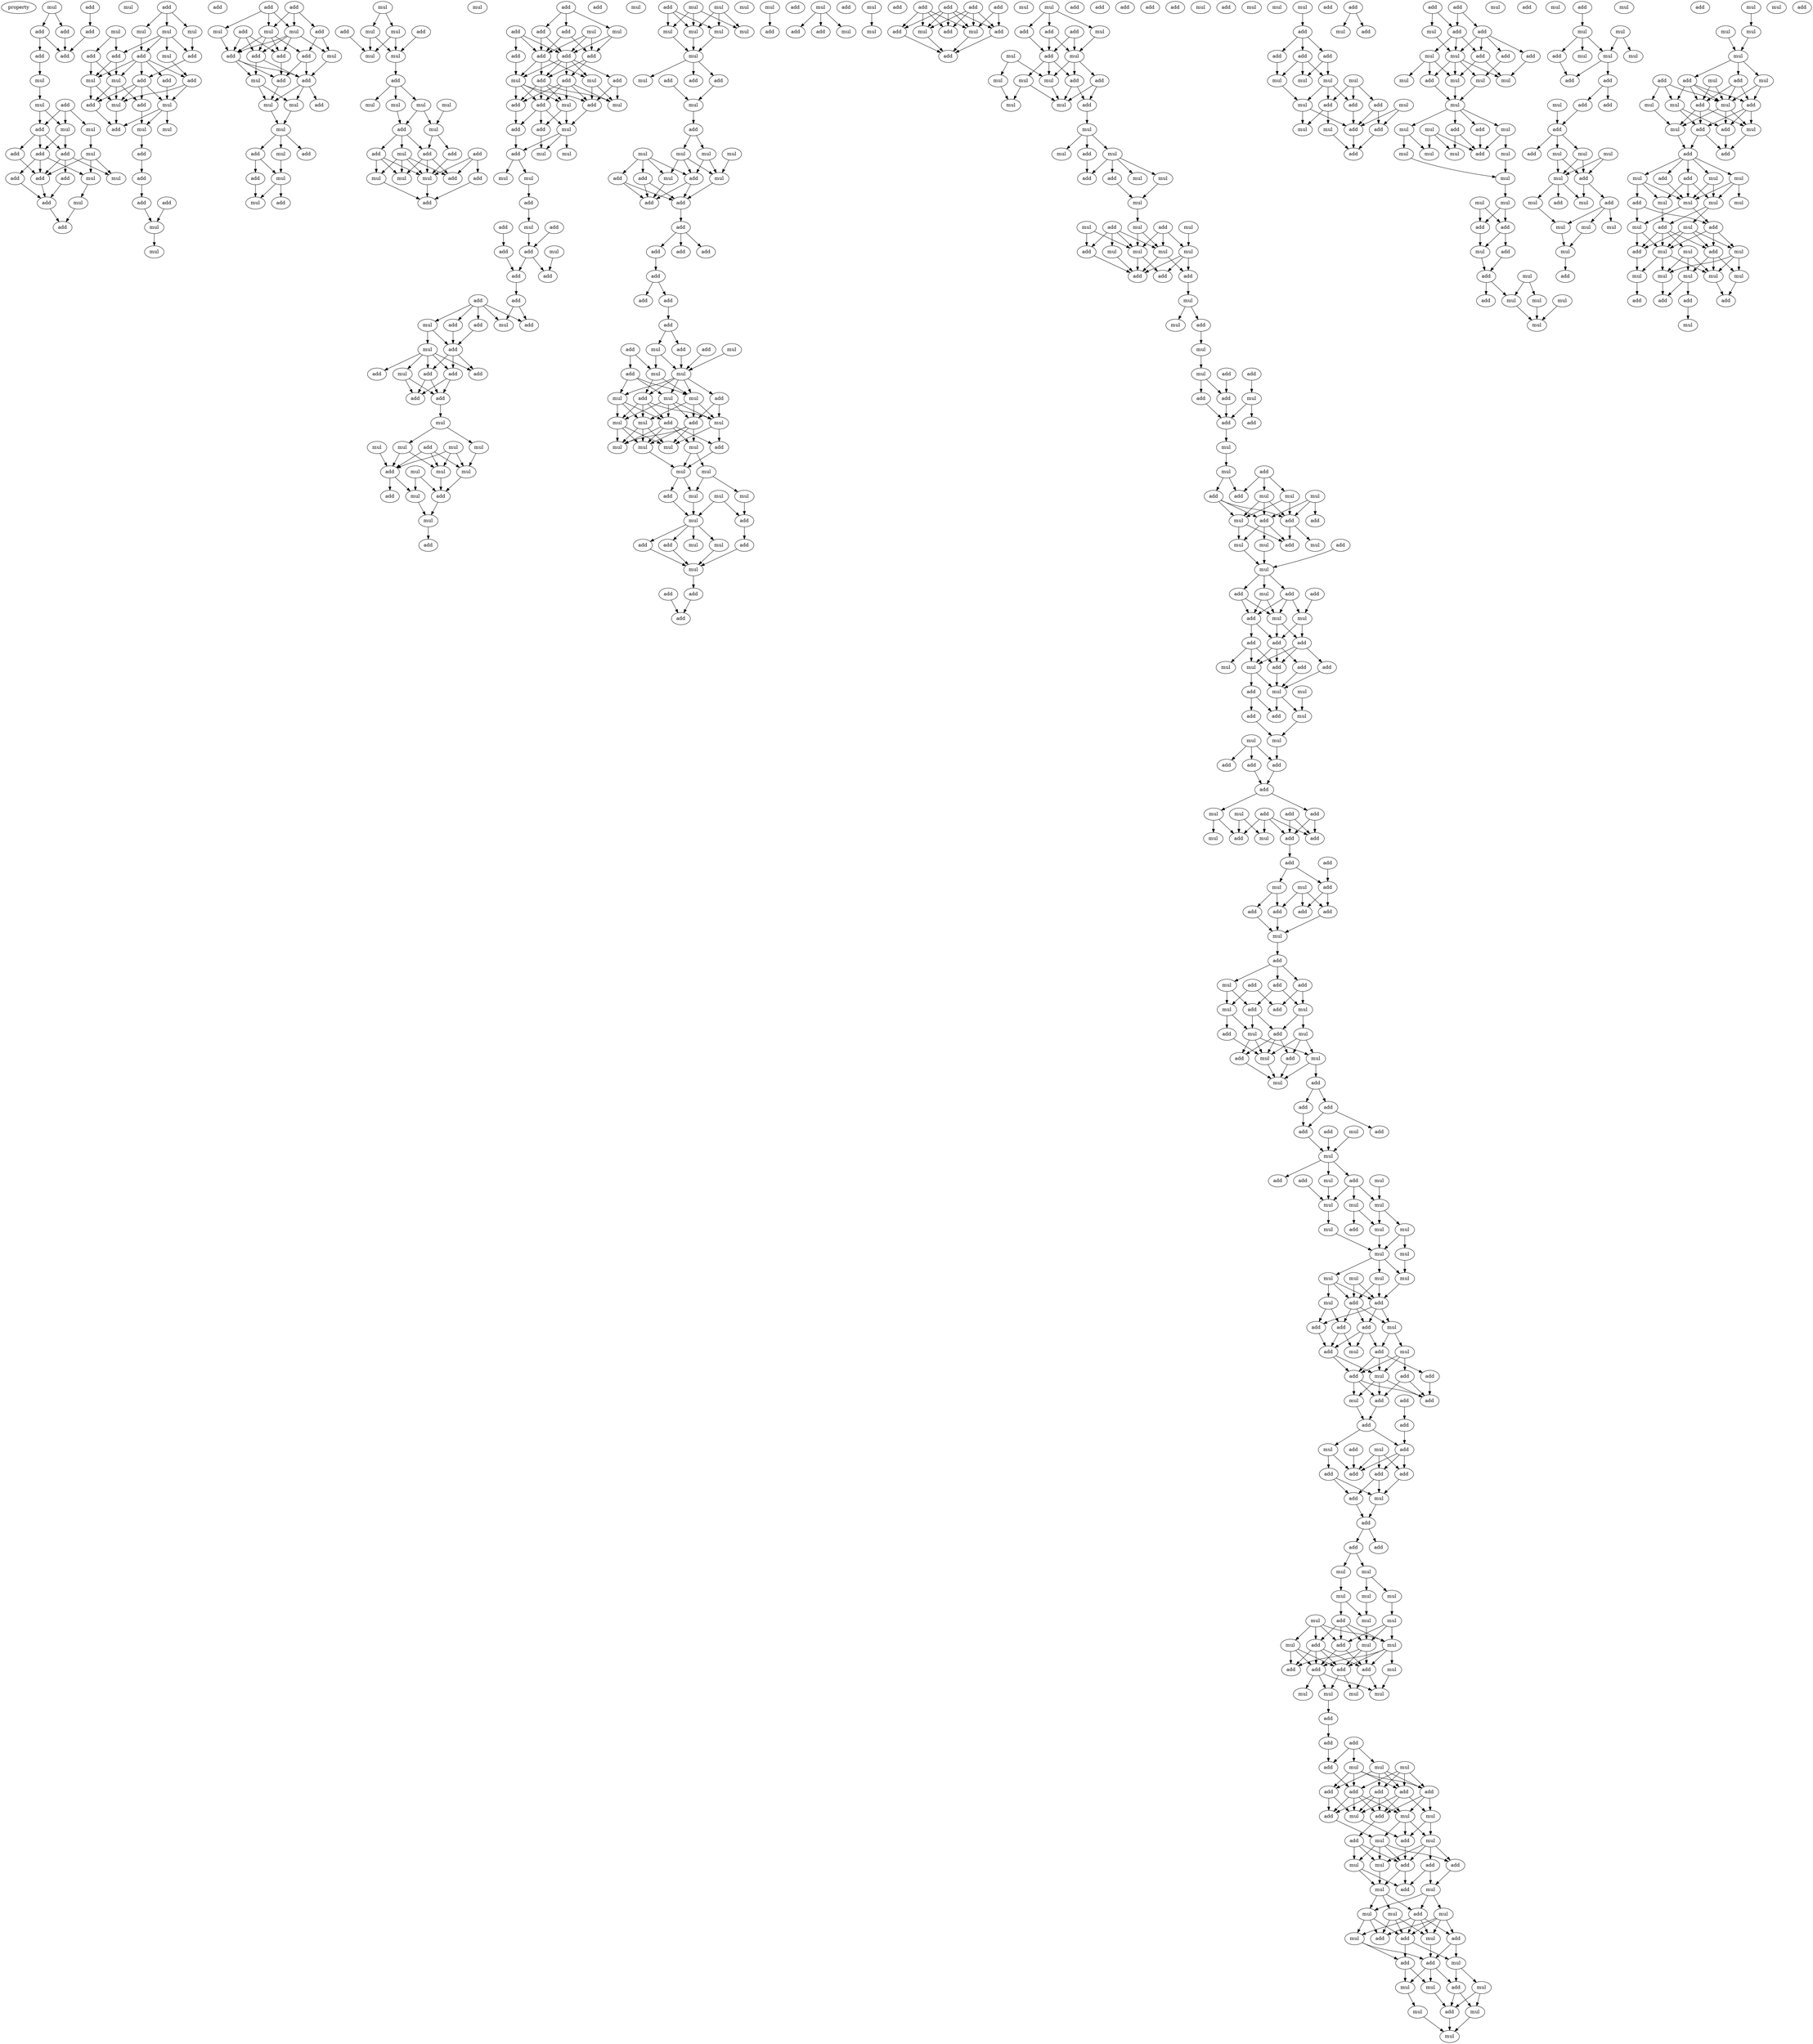 digraph {
    node [fontcolor=black]
    property [mul=2,lf=1.8]
    0 [ label = add ];
    1 [ label = mul ];
    2 [ label = add ];
    3 [ label = add ];
    4 [ label = add ];
    5 [ label = add ];
    6 [ label = add ];
    7 [ label = mul ];
    8 [ label = mul ];
    9 [ label = mul ];
    10 [ label = add ];
    11 [ label = mul ];
    12 [ label = add ];
    13 [ label = mul ];
    14 [ label = add ];
    15 [ label = add ];
    16 [ label = mul ];
    17 [ label = add ];
    18 [ label = mul ];
    19 [ label = add ];
    20 [ label = mul ];
    21 [ label = add ];
    22 [ label = add ];
    23 [ label = add ];
    24 [ label = mul ];
    25 [ label = add ];
    26 [ label = add ];
    27 [ label = mul ];
    28 [ label = mul ];
    29 [ label = mul ];
    30 [ label = mul ];
    31 [ label = add ];
    32 [ label = add ];
    33 [ label = add ];
    34 [ label = mul ];
    35 [ label = add ];
    36 [ label = mul ];
    37 [ label = add ];
    38 [ label = mul ];
    39 [ label = add ];
    40 [ label = add ];
    41 [ label = add ];
    42 [ label = add ];
    43 [ label = mul ];
    44 [ label = mul ];
    45 [ label = mul ];
    46 [ label = add ];
    47 [ label = mul ];
    48 [ label = add ];
    49 [ label = add ];
    50 [ label = add ];
    51 [ label = add ];
    52 [ label = mul ];
    53 [ label = add ];
    54 [ label = mul ];
    55 [ label = add ];
    56 [ label = add ];
    57 [ label = add ];
    58 [ label = mul ];
    59 [ label = mul ];
    60 [ label = add ];
    61 [ label = mul ];
    62 [ label = add ];
    63 [ label = add ];
    64 [ label = add ];
    65 [ label = add ];
    66 [ label = mul ];
    67 [ label = mul ];
    68 [ label = add ];
    69 [ label = add ];
    70 [ label = add ];
    71 [ label = mul ];
    72 [ label = mul ];
    73 [ label = mul ];
    74 [ label = add ];
    75 [ label = mul ];
    76 [ label = add ];
    77 [ label = add ];
    78 [ label = mul ];
    79 [ label = add ];
    80 [ label = mul ];
    81 [ label = mul ];
    82 [ label = add ];
    83 [ label = mul ];
    84 [ label = mul ];
    85 [ label = mul ];
    86 [ label = add ];
    87 [ label = mul ];
    88 [ label = mul ];
    89 [ label = add ];
    90 [ label = mul ];
    91 [ label = mul ];
    92 [ label = mul ];
    93 [ label = mul ];
    94 [ label = add ];
    95 [ label = mul ];
    96 [ label = add ];
    97 [ label = add ];
    98 [ label = add ];
    99 [ label = mul ];
    100 [ label = add ];
    101 [ label = mul ];
    102 [ label = mul ];
    103 [ label = mul ];
    104 [ label = add ];
    105 [ label = add ];
    106 [ label = add ];
    107 [ label = add ];
    108 [ label = add ];
    109 [ label = mul ];
    110 [ label = add ];
    111 [ label = add ];
    112 [ label = mul ];
    113 [ label = add ];
    114 [ label = add ];
    115 [ label = add ];
    116 [ label = add ];
    117 [ label = mul ];
    118 [ label = add ];
    119 [ label = mul ];
    120 [ label = add ];
    121 [ label = add ];
    122 [ label = mul ];
    123 [ label = add ];
    124 [ label = add ];
    125 [ label = add ];
    126 [ label = mul ];
    127 [ label = add ];
    128 [ label = mul ];
    129 [ label = add ];
    130 [ label = mul ];
    131 [ label = add ];
    132 [ label = mul ];
    133 [ label = mul ];
    134 [ label = add ];
    135 [ label = mul ];
    136 [ label = add ];
    137 [ label = mul ];
    138 [ label = add ];
    139 [ label = add ];
    140 [ label = add ];
    141 [ label = mul ];
    142 [ label = add ];
    143 [ label = add ];
    144 [ label = add ];
    145 [ label = add ];
    146 [ label = add ];
    147 [ label = add ];
    148 [ label = add ];
    149 [ label = mul ];
    150 [ label = mul ];
    151 [ label = add ];
    152 [ label = add ];
    153 [ label = mul ];
    154 [ label = add ];
    155 [ label = mul ];
    156 [ label = add ];
    157 [ label = add ];
    158 [ label = add ];
    159 [ label = add ];
    160 [ label = add ];
    161 [ label = mul ];
    162 [ label = mul ];
    163 [ label = mul ];
    164 [ label = mul ];
    165 [ label = add ];
    166 [ label = mul ];
    167 [ label = mul ];
    168 [ label = mul ];
    169 [ label = add ];
    170 [ label = mul ];
    171 [ label = add ];
    172 [ label = add ];
    173 [ label = mul ];
    174 [ label = mul ];
    175 [ label = add ];
    176 [ label = mul ];
    177 [ label = add ];
    178 [ label = mul ];
    179 [ label = mul ];
    180 [ label = mul ];
    181 [ label = mul ];
    182 [ label = mul ];
    183 [ label = mul ];
    184 [ label = mul ];
    185 [ label = add ];
    186 [ label = add ];
    187 [ label = mul ];
    188 [ label = add ];
    189 [ label = mul ];
    190 [ label = mul ];
    191 [ label = add ];
    192 [ label = mul ];
    193 [ label = mul ];
    194 [ label = mul ];
    195 [ label = mul ];
    196 [ label = add ];
    197 [ label = add ];
    198 [ label = mul ];
    199 [ label = add ];
    200 [ label = mul ];
    201 [ label = add ];
    202 [ label = add ];
    203 [ label = mul ];
    204 [ label = add ];
    205 [ label = add ];
    206 [ label = add ];
    207 [ label = add ];
    208 [ label = add ];
    209 [ label = add ];
    210 [ label = add ];
    211 [ label = add ];
    212 [ label = add ];
    213 [ label = add ];
    214 [ label = mul ];
    215 [ label = add ];
    216 [ label = mul ];
    217 [ label = add ];
    218 [ label = add ];
    219 [ label = mul ];
    220 [ label = mul ];
    221 [ label = add ];
    222 [ label = mul ];
    223 [ label = add ];
    224 [ label = add ];
    225 [ label = mul ];
    226 [ label = mul ];
    227 [ label = mul ];
    228 [ label = mul ];
    229 [ label = mul ];
    230 [ label = add ];
    231 [ label = add ];
    232 [ label = mul ];
    233 [ label = mul ];
    234 [ label = mul ];
    235 [ label = mul ];
    236 [ label = add ];
    237 [ label = mul ];
    238 [ label = mul ];
    239 [ label = mul ];
    240 [ label = mul ];
    241 [ label = add ];
    242 [ label = mul ];
    243 [ label = add ];
    244 [ label = mul ];
    245 [ label = add ];
    246 [ label = add ];
    247 [ label = mul ];
    248 [ label = add ];
    249 [ label = mul ];
    250 [ label = mul ];
    251 [ label = add ];
    252 [ label = add ];
    253 [ label = add ];
    254 [ label = mul ];
    255 [ label = add ];
    256 [ label = add ];
    257 [ label = add ];
    258 [ label = mul ];
    259 [ label = mul ];
    260 [ label = mul ];
    261 [ label = add ];
    262 [ label = add ];
    263 [ label = mul ];
    264 [ label = add ];
    265 [ label = add ];
    266 [ label = add ];
    267 [ label = add ];
    268 [ label = mul ];
    269 [ label = mul ];
    270 [ label = add ];
    271 [ label = add ];
    272 [ label = add ];
    273 [ label = mul ];
    274 [ label = add ];
    275 [ label = add ];
    276 [ label = mul ];
    277 [ label = add ];
    278 [ label = add ];
    279 [ label = mul ];
    280 [ label = add ];
    281 [ label = mul ];
    282 [ label = add ];
    283 [ label = mul ];
    284 [ label = mul ];
    285 [ label = mul ];
    286 [ label = add ];
    287 [ label = mul ];
    288 [ label = add ];
    289 [ label = mul ];
    290 [ label = mul ];
    291 [ label = mul ];
    292 [ label = add ];
    293 [ label = mul ];
    294 [ label = add ];
    295 [ label = mul ];
    296 [ label = add ];
    297 [ label = mul ];
    298 [ label = add ];
    299 [ label = mul ];
    300 [ label = add ];
    301 [ label = mul ];
    302 [ label = mul ];
    303 [ label = mul ];
    304 [ label = add ];
    305 [ label = add ];
    306 [ label = mul ];
    307 [ label = mul ];
    308 [ label = mul ];
    309 [ label = mul ];
    310 [ label = add ];
    311 [ label = add ];
    312 [ label = add ];
    313 [ label = add ];
    314 [ label = mul ];
    315 [ label = mul ];
    316 [ label = add ];
    317 [ label = mul ];
    318 [ label = add ];
    319 [ label = mul ];
    320 [ label = add ];
    321 [ label = add ];
    322 [ label = mul ];
    323 [ label = add ];
    324 [ label = add ];
    325 [ label = add ];
    326 [ label = mul ];
    327 [ label = add ];
    328 [ label = mul ];
    329 [ label = mul ];
    330 [ label = add ];
    331 [ label = mul ];
    332 [ label = mul ];
    333 [ label = add ];
    334 [ label = add ];
    335 [ label = add ];
    336 [ label = mul ];
    337 [ label = add ];
    338 [ label = add ];
    339 [ label = mul ];
    340 [ label = mul ];
    341 [ label = mul ];
    342 [ label = add ];
    343 [ label = mul ];
    344 [ label = mul ];
    345 [ label = add ];
    346 [ label = add ];
    347 [ label = add ];
    348 [ label = add ];
    349 [ label = mul ];
    350 [ label = mul ];
    351 [ label = add ];
    352 [ label = add ];
    353 [ label = add ];
    354 [ label = add ];
    355 [ label = add ];
    356 [ label = add ];
    357 [ label = mul ];
    358 [ label = mul ];
    359 [ label = add ];
    360 [ label = mul ];
    361 [ label = mul ];
    362 [ label = add ];
    363 [ label = mul ];
    364 [ label = add ];
    365 [ label = add ];
    366 [ label = mul ];
    367 [ label = mul ];
    368 [ label = add ];
    369 [ label = add ];
    370 [ label = add ];
    371 [ label = add ];
    372 [ label = mul ];
    373 [ label = mul ];
    374 [ label = add ];
    375 [ label = add ];
    376 [ label = add ];
    377 [ label = add ];
    378 [ label = add ];
    379 [ label = mul ];
    380 [ label = mul ];
    381 [ label = add ];
    382 [ label = add ];
    383 [ label = add ];
    384 [ label = mul ];
    385 [ label = add ];
    386 [ label = mul ];
    387 [ label = add ];
    388 [ label = add ];
    389 [ label = add ];
    390 [ label = add ];
    391 [ label = add ];
    392 [ label = mul ];
    393 [ label = add ];
    394 [ label = add ];
    395 [ label = add ];
    396 [ label = mul ];
    397 [ label = add ];
    398 [ label = mul ];
    399 [ label = mul ];
    400 [ label = add ];
    401 [ label = add ];
    402 [ label = add ];
    403 [ label = add ];
    404 [ label = mul ];
    405 [ label = mul ];
    406 [ label = add ];
    407 [ label = add ];
    408 [ label = mul ];
    409 [ label = mul ];
    410 [ label = mul ];
    411 [ label = add ];
    412 [ label = add ];
    413 [ label = add ];
    414 [ label = mul ];
    415 [ label = add ];
    416 [ label = add ];
    417 [ label = add ];
    418 [ label = mul ];
    419 [ label = add ];
    420 [ label = mul ];
    421 [ label = add ];
    422 [ label = add ];
    423 [ label = mul ];
    424 [ label = mul ];
    425 [ label = mul ];
    426 [ label = mul ];
    427 [ label = mul ];
    428 [ label = mul ];
    429 [ label = add ];
    430 [ label = mul ];
    431 [ label = mul ];
    432 [ label = mul ];
    433 [ label = mul ];
    434 [ label = mul ];
    435 [ label = mul ];
    436 [ label = mul ];
    437 [ label = mul ];
    438 [ label = add ];
    439 [ label = add ];
    440 [ label = mul ];
    441 [ label = add ];
    442 [ label = add ];
    443 [ label = mul ];
    444 [ label = add ];
    445 [ label = mul ];
    446 [ label = mul ];
    447 [ label = add ];
    448 [ label = add ];
    449 [ label = add ];
    450 [ label = add ];
    451 [ label = mul ];
    452 [ label = add ];
    453 [ label = add ];
    454 [ label = add ];
    455 [ label = mul ];
    456 [ label = add ];
    457 [ label = add ];
    458 [ label = add ];
    459 [ label = mul ];
    460 [ label = mul ];
    461 [ label = add ];
    462 [ label = add ];
    463 [ label = add ];
    464 [ label = add ];
    465 [ label = add ];
    466 [ label = add ];
    467 [ label = mul ];
    468 [ label = add ];
    469 [ label = add ];
    470 [ label = add ];
    471 [ label = add ];
    472 [ label = add ];
    473 [ label = mul ];
    474 [ label = mul ];
    475 [ label = mul ];
    476 [ label = mul ];
    477 [ label = mul ];
    478 [ label = add ];
    479 [ label = mul ];
    480 [ label = mul ];
    481 [ label = mul ];
    482 [ label = mul ];
    483 [ label = mul ];
    484 [ label = add ];
    485 [ label = mul ];
    486 [ label = add ];
    487 [ label = add ];
    488 [ label = add ];
    489 [ label = mul ];
    490 [ label = add ];
    491 [ label = add ];
    492 [ label = mul ];
    493 [ label = mul ];
    494 [ label = mul ];
    495 [ label = mul ];
    496 [ label = add ];
    497 [ label = mul ];
    498 [ label = add ];
    499 [ label = add ];
    500 [ label = add ];
    501 [ label = mul ];
    502 [ label = mul ];
    503 [ label = mul ];
    504 [ label = add ];
    505 [ label = add ];
    506 [ label = add ];
    507 [ label = add ];
    508 [ label = add ];
    509 [ label = mul ];
    510 [ label = mul ];
    511 [ label = add ];
    512 [ label = add ];
    513 [ label = mul ];
    514 [ label = add ];
    515 [ label = add ];
    516 [ label = mul ];
    517 [ label = mul ];
    518 [ label = add ];
    519 [ label = mul ];
    520 [ label = add ];
    521 [ label = mul ];
    522 [ label = add ];
    523 [ label = add ];
    524 [ label = mul ];
    525 [ label = mul ];
    526 [ label = mul ];
    527 [ label = mul ];
    528 [ label = mul ];
    529 [ label = add ];
    530 [ label = mul ];
    531 [ label = add ];
    532 [ label = mul ];
    533 [ label = add ];
    534 [ label = add ];
    535 [ label = add ];
    536 [ label = add ];
    537 [ label = mul ];
    538 [ label = mul ];
    539 [ label = mul ];
    540 [ label = add ];
    541 [ label = mul ];
    542 [ label = mul ];
    543 [ label = mul ];
    544 [ label = mul ];
    545 [ label = add ];
    546 [ label = mul ];
    547 [ label = mul ];
    548 [ label = add ];
    549 [ label = add ];
    550 [ label = add ];
    551 [ label = add ];
    552 [ label = mul ];
    553 [ label = mul ];
    554 [ label = mul ];
    555 [ label = mul ];
    556 [ label = mul ];
    557 [ label = add ];
    558 [ label = add ];
    559 [ label = mul ];
    560 [ label = add ];
    561 [ label = add ];
    562 [ label = mul ];
    563 [ label = mul ];
    564 [ label = add ];
    565 [ label = add ];
    566 [ label = add ];
    567 [ label = add ];
    568 [ label = mul ];
    569 [ label = add ];
    570 [ label = add ];
    571 [ label = add ];
    572 [ label = add ];
    573 [ label = mul ];
    574 [ label = add ];
    575 [ label = add ];
    576 [ label = mul ];
    577 [ label = mul ];
    578 [ label = add ];
    579 [ label = add ];
    580 [ label = mul ];
    581 [ label = mul ];
    582 [ label = add ];
    583 [ label = mul ];
    584 [ label = mul ];
    585 [ label = mul ];
    586 [ label = mul ];
    587 [ label = mul ];
    588 [ label = mul ];
    589 [ label = add ];
    590 [ label = add ];
    591 [ label = mul ];
    592 [ label = mul ];
    593 [ label = mul ];
    594 [ label = add ];
    595 [ label = mul ];
    596 [ label = mul ];
    597 [ label = mul ];
    598 [ label = mul ];
    599 [ label = add ];
    600 [ label = mul ];
    601 [ label = add ];
    602 [ label = add ];
    603 [ label = mul ];
    604 [ label = mul ];
    605 [ label = add ];
    606 [ label = mul ];
    607 [ label = add ];
    608 [ label = mul ];
    609 [ label = add ];
    610 [ label = mul ];
    611 [ label = mul ];
    612 [ label = mul ];
    613 [ label = add ];
    614 [ label = mul ];
    615 [ label = mul ];
    616 [ label = mul ];
    617 [ label = add ];
    618 [ label = mul ];
    619 [ label = mul ];
    620 [ label = mul ];
    621 [ label = add ];
    622 [ label = add ];
    623 [ label = mul ];
    624 [ label = add ];
    625 [ label = add ];
    626 [ label = add ];
    627 [ label = mul ];
    628 [ label = add ];
    629 [ label = mul ];
    630 [ label = mul ];
    631 [ label = mul ];
    632 [ label = add ];
    633 [ label = mul ];
    634 [ label = add ];
    635 [ label = add ];
    636 [ label = mul ];
    637 [ label = add ];
    638 [ label = mul ];
    639 [ label = mul ];
    640 [ label = mul ];
    641 [ label = mul ];
    642 [ label = mul ];
    643 [ label = mul ];
    644 [ label = mul ];
    645 [ label = add ];
    646 [ label = mul ];
    647 [ label = add ];
    648 [ label = mul ];
    649 [ label = add ];
    650 [ label = add ];
    651 [ label = add ];
    652 [ label = mul ];
    653 [ label = mul ];
    654 [ label = add ];
    655 [ label = mul ];
    656 [ label = mul ];
    657 [ label = mul ];
    658 [ label = add ];
    659 [ label = mul ];
    660 [ label = add ];
    661 [ label = mul ];
    662 [ label = add ];
    663 [ label = add ];
    664 [ label = add ];
    665 [ label = add ];
    666 [ label = mul ];
    667 [ label = mul ];
    668 [ label = add ];
    669 [ label = mul ];
    670 [ label = mul ];
    671 [ label = add ];
    672 [ label = mul ];
    673 [ label = mul ];
    674 [ label = mul ];
    675 [ label = mul ];
    676 [ label = add ];
    677 [ label = mul ];
    678 [ label = add ];
    679 [ label = mul ];
    680 [ label = mul ];
    681 [ label = add ];
    682 [ label = mul ];
    683 [ label = add ];
    684 [ label = mul ];
    685 [ label = mul ];
    686 [ label = mul ];
    687 [ label = mul ];
    688 [ label = mul ];
    689 [ label = add ];
    690 [ label = add ];
    691 [ label = add ];
    692 [ label = add ];
    693 [ label = mul ];
    0 -> 4 [ name = 0 ];
    1 -> 2 [ name = 1 ];
    1 -> 3 [ name = 2 ];
    2 -> 5 [ name = 3 ];
    2 -> 6 [ name = 4 ];
    3 -> 5 [ name = 5 ];
    4 -> 5 [ name = 6 ];
    6 -> 7 [ name = 7 ];
    7 -> 9 [ name = 8 ];
    9 -> 12 [ name = 9 ];
    9 -> 13 [ name = 10 ];
    10 -> 11 [ name = 11 ];
    10 -> 12 [ name = 12 ];
    10 -> 13 [ name = 13 ];
    11 -> 16 [ name = 14 ];
    12 -> 14 [ name = 15 ];
    12 -> 15 [ name = 16 ];
    12 -> 17 [ name = 17 ];
    13 -> 15 [ name = 18 ];
    13 -> 17 [ name = 19 ];
    14 -> 22 [ name = 20 ];
    15 -> 19 [ name = 21 ];
    15 -> 20 [ name = 22 ];
    15 -> 22 [ name = 23 ];
    16 -> 18 [ name = 24 ];
    16 -> 20 [ name = 25 ];
    16 -> 22 [ name = 26 ];
    17 -> 18 [ name = 27 ];
    17 -> 21 [ name = 28 ];
    17 -> 22 [ name = 29 ];
    19 -> 23 [ name = 30 ];
    20 -> 24 [ name = 31 ];
    21 -> 23 [ name = 32 ];
    22 -> 23 [ name = 33 ];
    23 -> 25 [ name = 34 ];
    24 -> 25 [ name = 35 ];
    26 -> 27 [ name = 36 ];
    26 -> 29 [ name = 37 ];
    26 -> 30 [ name = 38 ];
    27 -> 32 [ name = 39 ];
    28 -> 31 [ name = 40 ];
    28 -> 33 [ name = 41 ];
    29 -> 35 [ name = 42 ];
    30 -> 31 [ name = 43 ];
    30 -> 32 [ name = 44 ];
    30 -> 34 [ name = 45 ];
    30 -> 35 [ name = 46 ];
    31 -> 36 [ name = 47 ];
    31 -> 38 [ name = 48 ];
    32 -> 40 [ name = 49 ];
    33 -> 36 [ name = 50 ];
    33 -> 38 [ name = 51 ];
    34 -> 37 [ name = 52 ];
    35 -> 36 [ name = 53 ];
    35 -> 37 [ name = 54 ];
    35 -> 38 [ name = 55 ];
    35 -> 39 [ name = 56 ];
    35 -> 40 [ name = 57 ];
    36 -> 41 [ name = 58 ];
    36 -> 42 [ name = 59 ];
    36 -> 43 [ name = 60 ];
    37 -> 43 [ name = 61 ];
    37 -> 44 [ name = 62 ];
    38 -> 42 [ name = 63 ];
    38 -> 43 [ name = 64 ];
    39 -> 44 [ name = 65 ];
    40 -> 41 [ name = 66 ];
    40 -> 42 [ name = 67 ];
    40 -> 43 [ name = 68 ];
    40 -> 44 [ name = 69 ];
    41 -> 45 [ name = 70 ];
    42 -> 46 [ name = 71 ];
    43 -> 46 [ name = 72 ];
    44 -> 45 [ name = 73 ];
    44 -> 46 [ name = 74 ];
    44 -> 47 [ name = 75 ];
    45 -> 48 [ name = 76 ];
    48 -> 49 [ name = 77 ];
    49 -> 50 [ name = 78 ];
    50 -> 52 [ name = 79 ];
    51 -> 52 [ name = 80 ];
    52 -> 54 [ name = 81 ];
    55 -> 58 [ name = 82 ];
    55 -> 59 [ name = 83 ];
    55 -> 61 [ name = 84 ];
    56 -> 59 [ name = 85 ];
    56 -> 60 [ name = 86 ];
    56 -> 61 [ name = 87 ];
    57 -> 62 [ name = 88 ];
    57 -> 63 [ name = 89 ];
    57 -> 64 [ name = 90 ];
    58 -> 62 [ name = 91 ];
    59 -> 62 [ name = 92 ];
    59 -> 63 [ name = 93 ];
    59 -> 64 [ name = 94 ];
    59 -> 65 [ name = 95 ];
    60 -> 65 [ name = 96 ];
    60 -> 66 [ name = 97 ];
    61 -> 62 [ name = 98 ];
    61 -> 63 [ name = 99 ];
    61 -> 64 [ name = 100 ];
    61 -> 66 [ name = 101 ];
    62 -> 67 [ name = 102 ];
    62 -> 68 [ name = 103 ];
    62 -> 69 [ name = 104 ];
    63 -> 67 [ name = 105 ];
    63 -> 69 [ name = 106 ];
    64 -> 68 [ name = 107 ];
    65 -> 68 [ name = 108 ];
    65 -> 69 [ name = 109 ];
    66 -> 69 [ name = 110 ];
    67 -> 71 [ name = 111 ];
    67 -> 72 [ name = 112 ];
    68 -> 71 [ name = 113 ];
    69 -> 70 [ name = 114 ];
    69 -> 71 [ name = 115 ];
    69 -> 72 [ name = 116 ];
    71 -> 73 [ name = 117 ];
    72 -> 73 [ name = 118 ];
    73 -> 74 [ name = 119 ];
    73 -> 75 [ name = 120 ];
    73 -> 76 [ name = 121 ];
    74 -> 77 [ name = 122 ];
    74 -> 78 [ name = 123 ];
    75 -> 78 [ name = 124 ];
    77 -> 80 [ name = 125 ];
    78 -> 79 [ name = 126 ];
    78 -> 80 [ name = 127 ];
    81 -> 84 [ name = 128 ];
    81 -> 85 [ name = 129 ];
    82 -> 87 [ name = 130 ];
    84 -> 87 [ name = 131 ];
    84 -> 88 [ name = 132 ];
    85 -> 87 [ name = 133 ];
    85 -> 88 [ name = 134 ];
    86 -> 88 [ name = 135 ];
    88 -> 89 [ name = 136 ];
    89 -> 90 [ name = 137 ];
    89 -> 91 [ name = 138 ];
    89 -> 92 [ name = 139 ];
    91 -> 94 [ name = 140 ];
    91 -> 95 [ name = 141 ];
    92 -> 94 [ name = 142 ];
    93 -> 95 [ name = 143 ];
    94 -> 97 [ name = 144 ];
    94 -> 99 [ name = 145 ];
    94 -> 100 [ name = 146 ];
    95 -> 96 [ name = 147 ];
    95 -> 100 [ name = 148 ];
    96 -> 101 [ name = 149 ];
    97 -> 101 [ name = 150 ];
    97 -> 102 [ name = 151 ];
    97 -> 103 [ name = 152 ];
    98 -> 101 [ name = 153 ];
    98 -> 104 [ name = 154 ];
    98 -> 105 [ name = 155 ];
    99 -> 101 [ name = 156 ];
    99 -> 102 [ name = 157 ];
    99 -> 103 [ name = 158 ];
    99 -> 105 [ name = 159 ];
    100 -> 101 [ name = 160 ];
    100 -> 103 [ name = 161 ];
    100 -> 105 [ name = 162 ];
    101 -> 106 [ name = 163 ];
    102 -> 106 [ name = 164 ];
    104 -> 106 [ name = 165 ];
    107 -> 108 [ name = 166 ];
    107 -> 111 [ name = 167 ];
    107 -> 112 [ name = 168 ];
    108 -> 113 [ name = 169 ];
    108 -> 115 [ name = 170 ];
    109 -> 113 [ name = 171 ];
    109 -> 115 [ name = 172 ];
    109 -> 116 [ name = 173 ];
    110 -> 113 [ name = 174 ];
    110 -> 114 [ name = 175 ];
    110 -> 115 [ name = 176 ];
    111 -> 113 [ name = 177 ];
    111 -> 116 [ name = 178 ];
    112 -> 115 [ name = 179 ];
    112 -> 116 [ name = 180 ];
    113 -> 117 [ name = 181 ];
    113 -> 119 [ name = 182 ];
    113 -> 121 [ name = 183 ];
    114 -> 117 [ name = 184 ];
    115 -> 117 [ name = 185 ];
    115 -> 118 [ name = 186 ];
    115 -> 119 [ name = 187 ];
    115 -> 120 [ name = 188 ];
    115 -> 121 [ name = 189 ];
    116 -> 118 [ name = 190 ];
    116 -> 121 [ name = 191 ];
    117 -> 122 [ name = 192 ];
    117 -> 123 [ name = 193 ];
    117 -> 124 [ name = 194 ];
    117 -> 125 [ name = 195 ];
    118 -> 122 [ name = 196 ];
    118 -> 123 [ name = 197 ];
    118 -> 124 [ name = 198 ];
    118 -> 125 [ name = 199 ];
    118 -> 126 [ name = 200 ];
    119 -> 124 [ name = 201 ];
    119 -> 126 [ name = 202 ];
    120 -> 124 [ name = 203 ];
    120 -> 126 [ name = 204 ];
    121 -> 122 [ name = 205 ];
    121 -> 123 [ name = 206 ];
    121 -> 125 [ name = 207 ];
    121 -> 126 [ name = 208 ];
    122 -> 127 [ name = 209 ];
    122 -> 128 [ name = 210 ];
    123 -> 129 [ name = 211 ];
    124 -> 128 [ name = 212 ];
    125 -> 127 [ name = 213 ];
    125 -> 128 [ name = 214 ];
    125 -> 129 [ name = 215 ];
    127 -> 132 [ name = 216 ];
    128 -> 130 [ name = 217 ];
    128 -> 131 [ name = 218 ];
    128 -> 132 [ name = 219 ];
    129 -> 131 [ name = 220 ];
    131 -> 133 [ name = 221 ];
    131 -> 135 [ name = 222 ];
    135 -> 136 [ name = 223 ];
    136 -> 137 [ name = 224 ];
    137 -> 140 [ name = 225 ];
    138 -> 140 [ name = 226 ];
    139 -> 142 [ name = 227 ];
    140 -> 143 [ name = 228 ];
    140 -> 144 [ name = 229 ];
    141 -> 144 [ name = 230 ];
    142 -> 143 [ name = 231 ];
    143 -> 146 [ name = 232 ];
    145 -> 147 [ name = 233 ];
    145 -> 148 [ name = 234 ];
    145 -> 149 [ name = 235 ];
    145 -> 150 [ name = 236 ];
    145 -> 151 [ name = 237 ];
    146 -> 149 [ name = 238 ];
    146 -> 151 [ name = 239 ];
    147 -> 152 [ name = 240 ];
    148 -> 152 [ name = 241 ];
    150 -> 152 [ name = 242 ];
    150 -> 153 [ name = 243 ];
    152 -> 154 [ name = 244 ];
    152 -> 156 [ name = 245 ];
    152 -> 158 [ name = 246 ];
    153 -> 154 [ name = 247 ];
    153 -> 155 [ name = 248 ];
    153 -> 156 [ name = 249 ];
    153 -> 157 [ name = 250 ];
    153 -> 158 [ name = 251 ];
    155 -> 159 [ name = 252 ];
    155 -> 160 [ name = 253 ];
    156 -> 159 [ name = 254 ];
    156 -> 160 [ name = 255 ];
    158 -> 159 [ name = 256 ];
    158 -> 160 [ name = 257 ];
    160 -> 161 [ name = 258 ];
    161 -> 162 [ name = 259 ];
    161 -> 166 [ name = 260 ];
    162 -> 168 [ name = 261 ];
    163 -> 169 [ name = 262 ];
    164 -> 168 [ name = 263 ];
    164 -> 169 [ name = 264 ];
    164 -> 170 [ name = 265 ];
    165 -> 168 [ name = 266 ];
    165 -> 169 [ name = 267 ];
    165 -> 170 [ name = 268 ];
    166 -> 169 [ name = 269 ];
    166 -> 170 [ name = 270 ];
    167 -> 172 [ name = 271 ];
    167 -> 173 [ name = 272 ];
    168 -> 172 [ name = 273 ];
    169 -> 171 [ name = 274 ];
    169 -> 173 [ name = 275 ];
    170 -> 172 [ name = 276 ];
    172 -> 174 [ name = 277 ];
    173 -> 174 [ name = 278 ];
    174 -> 175 [ name = 279 ];
    177 -> 180 [ name = 280 ];
    177 -> 181 [ name = 281 ];
    177 -> 183 [ name = 282 ];
    178 -> 180 [ name = 283 ];
    178 -> 181 [ name = 284 ];
    178 -> 182 [ name = 285 ];
    179 -> 180 [ name = 286 ];
    179 -> 182 [ name = 287 ];
    179 -> 183 [ name = 288 ];
    180 -> 184 [ name = 289 ];
    181 -> 184 [ name = 290 ];
    183 -> 184 [ name = 291 ];
    184 -> 185 [ name = 292 ];
    184 -> 188 [ name = 293 ];
    184 -> 189 [ name = 294 ];
    186 -> 190 [ name = 295 ];
    188 -> 190 [ name = 296 ];
    190 -> 191 [ name = 297 ];
    191 -> 192 [ name = 298 ];
    191 -> 193 [ name = 299 ];
    192 -> 199 [ name = 300 ];
    192 -> 200 [ name = 301 ];
    193 -> 198 [ name = 302 ];
    193 -> 199 [ name = 303 ];
    193 -> 200 [ name = 304 ];
    194 -> 200 [ name = 305 ];
    195 -> 196 [ name = 306 ];
    195 -> 197 [ name = 307 ];
    195 -> 198 [ name = 308 ];
    195 -> 199 [ name = 309 ];
    196 -> 201 [ name = 310 ];
    196 -> 202 [ name = 311 ];
    197 -> 201 [ name = 312 ];
    197 -> 202 [ name = 313 ];
    198 -> 201 [ name = 314 ];
    199 -> 201 [ name = 315 ];
    199 -> 202 [ name = 316 ];
    200 -> 202 [ name = 317 ];
    202 -> 204 [ name = 318 ];
    203 -> 207 [ name = 319 ];
    204 -> 205 [ name = 320 ];
    204 -> 206 [ name = 321 ];
    204 -> 208 [ name = 322 ];
    205 -> 209 [ name = 323 ];
    209 -> 210 [ name = 324 ];
    209 -> 211 [ name = 325 ];
    211 -> 213 [ name = 326 ];
    213 -> 214 [ name = 327 ];
    213 -> 217 [ name = 328 ];
    214 -> 219 [ name = 329 ];
    214 -> 220 [ name = 330 ];
    215 -> 220 [ name = 331 ];
    215 -> 221 [ name = 332 ];
    216 -> 219 [ name = 333 ];
    217 -> 219 [ name = 334 ];
    218 -> 219 [ name = 335 ];
    219 -> 222 [ name = 336 ];
    219 -> 223 [ name = 337 ];
    219 -> 224 [ name = 338 ];
    219 -> 225 [ name = 339 ];
    219 -> 226 [ name = 340 ];
    220 -> 224 [ name = 341 ];
    220 -> 226 [ name = 342 ];
    221 -> 222 [ name = 343 ];
    221 -> 225 [ name = 344 ];
    221 -> 226 [ name = 345 ];
    222 -> 227 [ name = 346 ];
    222 -> 228 [ name = 347 ];
    222 -> 230 [ name = 348 ];
    222 -> 231 [ name = 349 ];
    223 -> 228 [ name = 350 ];
    223 -> 231 [ name = 351 ];
    224 -> 227 [ name = 352 ];
    224 -> 228 [ name = 353 ];
    224 -> 229 [ name = 354 ];
    224 -> 230 [ name = 355 ];
    225 -> 227 [ name = 356 ];
    225 -> 229 [ name = 357 ];
    225 -> 230 [ name = 358 ];
    226 -> 228 [ name = 359 ];
    226 -> 229 [ name = 360 ];
    226 -> 231 [ name = 361 ];
    227 -> 232 [ name = 362 ];
    227 -> 233 [ name = 363 ];
    227 -> 234 [ name = 364 ];
    228 -> 234 [ name = 365 ];
    228 -> 236 [ name = 366 ];
    229 -> 232 [ name = 367 ];
    229 -> 233 [ name = 368 ];
    229 -> 234 [ name = 369 ];
    230 -> 232 [ name = 370 ];
    230 -> 233 [ name = 371 ];
    230 -> 235 [ name = 372 ];
    230 -> 236 [ name = 373 ];
    231 -> 232 [ name = 374 ];
    231 -> 233 [ name = 375 ];
    231 -> 234 [ name = 376 ];
    231 -> 235 [ name = 377 ];
    233 -> 238 [ name = 378 ];
    235 -> 237 [ name = 379 ];
    235 -> 238 [ name = 380 ];
    236 -> 238 [ name = 381 ];
    237 -> 240 [ name = 382 ];
    237 -> 242 [ name = 383 ];
    238 -> 240 [ name = 384 ];
    238 -> 241 [ name = 385 ];
    239 -> 243 [ name = 386 ];
    239 -> 244 [ name = 387 ];
    240 -> 244 [ name = 388 ];
    241 -> 244 [ name = 389 ];
    242 -> 243 [ name = 390 ];
    243 -> 245 [ name = 391 ];
    244 -> 246 [ name = 392 ];
    244 -> 247 [ name = 393 ];
    244 -> 248 [ name = 394 ];
    244 -> 249 [ name = 395 ];
    245 -> 250 [ name = 396 ];
    246 -> 250 [ name = 397 ];
    248 -> 250 [ name = 398 ];
    249 -> 250 [ name = 399 ];
    250 -> 252 [ name = 400 ];
    251 -> 253 [ name = 401 ];
    252 -> 253 [ name = 402 ];
    254 -> 256 [ name = 403 ];
    254 -> 257 [ name = 404 ];
    254 -> 258 [ name = 405 ];
    259 -> 260 [ name = 406 ];
    262 -> 267 [ name = 407 ];
    262 -> 268 [ name = 408 ];
    262 -> 269 [ name = 409 ];
    262 -> 270 [ name = 410 ];
    264 -> 269 [ name = 411 ];
    264 -> 270 [ name = 412 ];
    265 -> 267 [ name = 413 ];
    265 -> 268 [ name = 414 ];
    265 -> 269 [ name = 415 ];
    265 -> 271 [ name = 416 ];
    266 -> 267 [ name = 417 ];
    266 -> 268 [ name = 418 ];
    266 -> 269 [ name = 419 ];
    266 -> 270 [ name = 420 ];
    266 -> 271 [ name = 421 ];
    268 -> 272 [ name = 422 ];
    269 -> 272 [ name = 423 ];
    270 -> 272 [ name = 424 ];
    271 -> 272 [ name = 425 ];
    273 -> 274 [ name = 426 ];
    273 -> 275 [ name = 427 ];
    273 -> 276 [ name = 428 ];
    274 -> 279 [ name = 429 ];
    274 -> 280 [ name = 430 ];
    275 -> 280 [ name = 431 ];
    276 -> 279 [ name = 432 ];
    278 -> 279 [ name = 433 ];
    278 -> 280 [ name = 434 ];
    279 -> 282 [ name = 435 ];
    279 -> 283 [ name = 436 ];
    279 -> 286 [ name = 437 ];
    280 -> 283 [ name = 438 ];
    280 -> 284 [ name = 439 ];
    280 -> 286 [ name = 440 ];
    281 -> 283 [ name = 441 ];
    281 -> 285 [ name = 442 ];
    282 -> 288 [ name = 443 ];
    282 -> 289 [ name = 444 ];
    283 -> 289 [ name = 445 ];
    284 -> 287 [ name = 446 ];
    284 -> 289 [ name = 447 ];
    285 -> 287 [ name = 448 ];
    286 -> 288 [ name = 449 ];
    286 -> 289 [ name = 450 ];
    288 -> 290 [ name = 451 ];
    290 -> 291 [ name = 452 ];
    290 -> 292 [ name = 453 ];
    290 -> 293 [ name = 454 ];
    292 -> 298 [ name = 455 ];
    293 -> 295 [ name = 456 ];
    293 -> 296 [ name = 457 ];
    293 -> 297 [ name = 458 ];
    293 -> 298 [ name = 459 ];
    295 -> 299 [ name = 460 ];
    296 -> 299 [ name = 461 ];
    299 -> 301 [ name = 462 ];
    300 -> 306 [ name = 463 ];
    300 -> 307 [ name = 464 ];
    300 -> 309 [ name = 465 ];
    301 -> 306 [ name = 466 ];
    301 -> 307 [ name = 467 ];
    302 -> 309 [ name = 468 ];
    303 -> 305 [ name = 469 ];
    303 -> 307 [ name = 470 ];
    304 -> 305 [ name = 471 ];
    304 -> 306 [ name = 472 ];
    304 -> 307 [ name = 473 ];
    304 -> 308 [ name = 474 ];
    305 -> 311 [ name = 475 ];
    306 -> 311 [ name = 476 ];
    306 -> 312 [ name = 477 ];
    307 -> 311 [ name = 478 ];
    307 -> 313 [ name = 479 ];
    308 -> 311 [ name = 480 ];
    309 -> 311 [ name = 481 ];
    309 -> 312 [ name = 482 ];
    309 -> 313 [ name = 483 ];
    312 -> 314 [ name = 484 ];
    314 -> 315 [ name = 485 ];
    314 -> 316 [ name = 486 ];
    316 -> 317 [ name = 487 ];
    317 -> 319 [ name = 488 ];
    318 -> 321 [ name = 489 ];
    319 -> 321 [ name = 490 ];
    319 -> 323 [ name = 491 ];
    320 -> 322 [ name = 492 ];
    321 -> 324 [ name = 493 ];
    322 -> 324 [ name = 494 ];
    322 -> 325 [ name = 495 ];
    323 -> 324 [ name = 496 ];
    324 -> 326 [ name = 497 ];
    326 -> 328 [ name = 498 ];
    327 -> 330 [ name = 499 ];
    327 -> 331 [ name = 500 ];
    327 -> 332 [ name = 501 ];
    328 -> 330 [ name = 502 ];
    328 -> 333 [ name = 503 ];
    329 -> 334 [ name = 504 ];
    329 -> 335 [ name = 505 ];
    329 -> 337 [ name = 506 ];
    331 -> 334 [ name = 507 ];
    331 -> 336 [ name = 508 ];
    332 -> 334 [ name = 509 ];
    332 -> 335 [ name = 510 ];
    332 -> 336 [ name = 511 ];
    333 -> 334 [ name = 512 ];
    333 -> 335 [ name = 513 ];
    333 -> 336 [ name = 514 ];
    334 -> 338 [ name = 515 ];
    334 -> 340 [ name = 516 ];
    335 -> 338 [ name = 517 ];
    335 -> 339 [ name = 518 ];
    335 -> 341 [ name = 519 ];
    336 -> 338 [ name = 520 ];
    336 -> 339 [ name = 521 ];
    339 -> 343 [ name = 522 ];
    341 -> 343 [ name = 523 ];
    342 -> 343 [ name = 524 ];
    343 -> 344 [ name = 525 ];
    343 -> 345 [ name = 526 ];
    343 -> 346 [ name = 527 ];
    344 -> 349 [ name = 528 ];
    344 -> 351 [ name = 529 ];
    345 -> 349 [ name = 530 ];
    345 -> 350 [ name = 531 ];
    345 -> 351 [ name = 532 ];
    346 -> 349 [ name = 533 ];
    346 -> 351 [ name = 534 ];
    348 -> 350 [ name = 535 ];
    349 -> 353 [ name = 536 ];
    349 -> 354 [ name = 537 ];
    350 -> 353 [ name = 538 ];
    350 -> 354 [ name = 539 ];
    351 -> 352 [ name = 540 ];
    351 -> 354 [ name = 541 ];
    352 -> 357 [ name = 542 ];
    352 -> 358 [ name = 543 ];
    352 -> 359 [ name = 544 ];
    353 -> 356 [ name = 545 ];
    353 -> 357 [ name = 546 ];
    353 -> 359 [ name = 547 ];
    354 -> 355 [ name = 548 ];
    354 -> 357 [ name = 549 ];
    354 -> 359 [ name = 550 ];
    355 -> 361 [ name = 551 ];
    356 -> 361 [ name = 552 ];
    357 -> 361 [ name = 553 ];
    357 -> 362 [ name = 554 ];
    359 -> 361 [ name = 555 ];
    360 -> 363 [ name = 556 ];
    361 -> 363 [ name = 557 ];
    361 -> 364 [ name = 558 ];
    362 -> 364 [ name = 559 ];
    362 -> 365 [ name = 560 ];
    363 -> 366 [ name = 561 ];
    365 -> 366 [ name = 562 ];
    366 -> 369 [ name = 563 ];
    367 -> 368 [ name = 564 ];
    367 -> 369 [ name = 565 ];
    367 -> 370 [ name = 566 ];
    368 -> 371 [ name = 567 ];
    369 -> 371 [ name = 568 ];
    371 -> 373 [ name = 569 ];
    371 -> 375 [ name = 570 ];
    372 -> 380 [ name = 571 ];
    372 -> 381 [ name = 572 ];
    373 -> 379 [ name = 573 ];
    373 -> 381 [ name = 574 ];
    374 -> 377 [ name = 575 ];
    374 -> 378 [ name = 576 ];
    374 -> 380 [ name = 577 ];
    374 -> 381 [ name = 578 ];
    375 -> 377 [ name = 579 ];
    375 -> 378 [ name = 580 ];
    376 -> 377 [ name = 581 ];
    376 -> 378 [ name = 582 ];
    377 -> 382 [ name = 583 ];
    382 -> 384 [ name = 584 ];
    382 -> 385 [ name = 585 ];
    383 -> 385 [ name = 586 ];
    384 -> 389 [ name = 587 ];
    384 -> 391 [ name = 588 ];
    385 -> 388 [ name = 589 ];
    385 -> 390 [ name = 590 ];
    386 -> 388 [ name = 591 ];
    386 -> 390 [ name = 592 ];
    386 -> 391 [ name = 593 ];
    388 -> 392 [ name = 594 ];
    389 -> 392 [ name = 595 ];
    391 -> 392 [ name = 596 ];
    392 -> 393 [ name = 597 ];
    393 -> 394 [ name = 598 ];
    393 -> 395 [ name = 599 ];
    393 -> 396 [ name = 600 ];
    394 -> 398 [ name = 601 ];
    394 -> 400 [ name = 602 ];
    395 -> 398 [ name = 603 ];
    395 -> 401 [ name = 604 ];
    396 -> 399 [ name = 605 ];
    396 -> 401 [ name = 606 ];
    397 -> 399 [ name = 607 ];
    397 -> 400 [ name = 608 ];
    398 -> 403 [ name = 609 ];
    398 -> 404 [ name = 610 ];
    399 -> 402 [ name = 611 ];
    399 -> 405 [ name = 612 ];
    401 -> 403 [ name = 613 ];
    401 -> 405 [ name = 614 ];
    402 -> 408 [ name = 615 ];
    403 -> 406 [ name = 616 ];
    403 -> 407 [ name = 617 ];
    403 -> 408 [ name = 618 ];
    404 -> 406 [ name = 619 ];
    404 -> 408 [ name = 620 ];
    404 -> 409 [ name = 621 ];
    405 -> 407 [ name = 622 ];
    405 -> 408 [ name = 623 ];
    405 -> 409 [ name = 624 ];
    406 -> 410 [ name = 625 ];
    407 -> 410 [ name = 626 ];
    408 -> 410 [ name = 627 ];
    409 -> 410 [ name = 628 ];
    409 -> 411 [ name = 629 ];
    411 -> 412 [ name = 630 ];
    411 -> 413 [ name = 631 ];
    412 -> 415 [ name = 632 ];
    413 -> 415 [ name = 633 ];
    413 -> 417 [ name = 634 ];
    414 -> 418 [ name = 635 ];
    415 -> 418 [ name = 636 ];
    416 -> 418 [ name = 637 ];
    418 -> 419 [ name = 638 ];
    418 -> 420 [ name = 639 ];
    418 -> 422 [ name = 640 ];
    419 -> 424 [ name = 641 ];
    419 -> 425 [ name = 642 ];
    419 -> 426 [ name = 643 ];
    420 -> 425 [ name = 644 ];
    421 -> 425 [ name = 645 ];
    423 -> 426 [ name = 646 ];
    424 -> 429 [ name = 647 ];
    424 -> 430 [ name = 648 ];
    425 -> 427 [ name = 649 ];
    426 -> 428 [ name = 650 ];
    426 -> 430 [ name = 651 ];
    427 -> 432 [ name = 652 ];
    428 -> 431 [ name = 653 ];
    428 -> 432 [ name = 654 ];
    430 -> 432 [ name = 655 ];
    431 -> 435 [ name = 656 ];
    432 -> 433 [ name = 657 ];
    432 -> 435 [ name = 658 ];
    432 -> 437 [ name = 659 ];
    433 -> 438 [ name = 660 ];
    433 -> 439 [ name = 661 ];
    434 -> 438 [ name = 662 ];
    434 -> 439 [ name = 663 ];
    435 -> 438 [ name = 664 ];
    437 -> 438 [ name = 665 ];
    437 -> 439 [ name = 666 ];
    437 -> 440 [ name = 667 ];
    438 -> 441 [ name = 668 ];
    438 -> 443 [ name = 669 ];
    438 -> 444 [ name = 670 ];
    439 -> 442 [ name = 671 ];
    439 -> 443 [ name = 672 ];
    439 -> 444 [ name = 673 ];
    440 -> 441 [ name = 674 ];
    440 -> 442 [ name = 675 ];
    441 -> 448 [ name = 676 ];
    442 -> 446 [ name = 677 ];
    442 -> 448 [ name = 678 ];
    443 -> 445 [ name = 679 ];
    443 -> 447 [ name = 680 ];
    444 -> 446 [ name = 681 ];
    444 -> 447 [ name = 682 ];
    444 -> 448 [ name = 683 ];
    445 -> 450 [ name = 684 ];
    445 -> 451 [ name = 685 ];
    445 -> 452 [ name = 686 ];
    447 -> 449 [ name = 687 ];
    447 -> 450 [ name = 688 ];
    447 -> 451 [ name = 689 ];
    448 -> 450 [ name = 690 ];
    448 -> 451 [ name = 691 ];
    449 -> 456 [ name = 692 ];
    450 -> 454 [ name = 693 ];
    450 -> 455 [ name = 694 ];
    450 -> 456 [ name = 695 ];
    451 -> 454 [ name = 696 ];
    451 -> 455 [ name = 697 ];
    451 -> 456 [ name = 698 ];
    452 -> 454 [ name = 699 ];
    452 -> 456 [ name = 700 ];
    453 -> 458 [ name = 701 ];
    454 -> 457 [ name = 702 ];
    455 -> 457 [ name = 703 ];
    457 -> 459 [ name = 704 ];
    457 -> 462 [ name = 705 ];
    458 -> 462 [ name = 706 ];
    459 -> 464 [ name = 707 ];
    459 -> 465 [ name = 708 ];
    460 -> 463 [ name = 709 ];
    460 -> 465 [ name = 710 ];
    460 -> 466 [ name = 711 ];
    461 -> 465 [ name = 712 ];
    462 -> 463 [ name = 713 ];
    462 -> 465 [ name = 714 ];
    462 -> 466 [ name = 715 ];
    463 -> 467 [ name = 716 ];
    463 -> 468 [ name = 717 ];
    464 -> 467 [ name = 718 ];
    464 -> 468 [ name = 719 ];
    466 -> 467 [ name = 720 ];
    467 -> 469 [ name = 721 ];
    468 -> 469 [ name = 722 ];
    469 -> 471 [ name = 723 ];
    469 -> 472 [ name = 724 ];
    471 -> 473 [ name = 725 ];
    471 -> 474 [ name = 726 ];
    473 -> 475 [ name = 727 ];
    474 -> 476 [ name = 728 ];
    474 -> 477 [ name = 729 ];
    475 -> 478 [ name = 730 ];
    475 -> 480 [ name = 731 ];
    476 -> 481 [ name = 732 ];
    477 -> 480 [ name = 733 ];
    478 -> 482 [ name = 734 ];
    478 -> 484 [ name = 735 ];
    478 -> 485 [ name = 736 ];
    478 -> 486 [ name = 737 ];
    479 -> 482 [ name = 738 ];
    479 -> 483 [ name = 739 ];
    479 -> 484 [ name = 740 ];
    479 -> 486 [ name = 741 ];
    480 -> 485 [ name = 742 ];
    481 -> 482 [ name = 743 ];
    481 -> 484 [ name = 744 ];
    481 -> 485 [ name = 745 ];
    482 -> 487 [ name = 746 ];
    482 -> 488 [ name = 747 ];
    482 -> 489 [ name = 748 ];
    482 -> 491 [ name = 749 ];
    483 -> 487 [ name = 750 ];
    483 -> 490 [ name = 751 ];
    483 -> 491 [ name = 752 ];
    484 -> 487 [ name = 753 ];
    484 -> 488 [ name = 754 ];
    485 -> 488 [ name = 755 ];
    485 -> 490 [ name = 756 ];
    485 -> 491 [ name = 757 ];
    486 -> 487 [ name = 758 ];
    486 -> 488 [ name = 759 ];
    486 -> 490 [ name = 760 ];
    486 -> 491 [ name = 761 ];
    487 -> 492 [ name = 762 ];
    487 -> 494 [ name = 763 ];
    487 -> 495 [ name = 764 ];
    488 -> 493 [ name = 765 ];
    488 -> 494 [ name = 766 ];
    489 -> 494 [ name = 767 ];
    491 -> 492 [ name = 768 ];
    491 -> 493 [ name = 769 ];
    492 -> 496 [ name = 770 ];
    496 -> 499 [ name = 771 ];
    498 -> 500 [ name = 772 ];
    498 -> 501 [ name = 773 ];
    498 -> 503 [ name = 774 ];
    499 -> 500 [ name = 775 ];
    500 -> 507 [ name = 776 ];
    501 -> 505 [ name = 777 ];
    501 -> 506 [ name = 778 ];
    501 -> 507 [ name = 779 ];
    501 -> 508 [ name = 780 ];
    502 -> 504 [ name = 781 ];
    502 -> 505 [ name = 782 ];
    502 -> 506 [ name = 783 ];
    502 -> 507 [ name = 784 ];
    503 -> 504 [ name = 785 ];
    503 -> 505 [ name = 786 ];
    503 -> 506 [ name = 787 ];
    503 -> 508 [ name = 788 ];
    504 -> 509 [ name = 789 ];
    504 -> 510 [ name = 790 ];
    504 -> 511 [ name = 791 ];
    504 -> 512 [ name = 792 ];
    505 -> 509 [ name = 793 ];
    505 -> 511 [ name = 794 ];
    505 -> 513 [ name = 795 ];
    506 -> 510 [ name = 796 ];
    506 -> 511 [ name = 797 ];
    506 -> 513 [ name = 798 ];
    507 -> 509 [ name = 799 ];
    507 -> 510 [ name = 800 ];
    507 -> 511 [ name = 801 ];
    507 -> 512 [ name = 802 ];
    508 -> 509 [ name = 803 ];
    508 -> 512 [ name = 804 ];
    509 -> 514 [ name = 805 ];
    510 -> 514 [ name = 806 ];
    510 -> 516 [ name = 807 ];
    510 -> 517 [ name = 808 ];
    511 -> 515 [ name = 809 ];
    512 -> 516 [ name = 810 ];
    513 -> 514 [ name = 811 ];
    513 -> 517 [ name = 812 ];
    514 -> 518 [ name = 813 ];
    515 -> 518 [ name = 814 ];
    515 -> 519 [ name = 815 ];
    515 -> 521 [ name = 816 ];
    516 -> 518 [ name = 817 ];
    516 -> 519 [ name = 818 ];
    516 -> 520 [ name = 819 ];
    516 -> 521 [ name = 820 ];
    517 -> 518 [ name = 821 ];
    517 -> 519 [ name = 822 ];
    517 -> 520 [ name = 823 ];
    517 -> 522 [ name = 824 ];
    518 -> 523 [ name = 825 ];
    518 -> 525 [ name = 826 ];
    519 -> 525 [ name = 827 ];
    520 -> 524 [ name = 828 ];
    521 -> 523 [ name = 829 ];
    521 -> 525 [ name = 830 ];
    522 -> 523 [ name = 831 ];
    522 -> 524 [ name = 832 ];
    524 -> 526 [ name = 833 ];
    524 -> 527 [ name = 834 ];
    524 -> 529 [ name = 835 ];
    525 -> 526 [ name = 836 ];
    525 -> 528 [ name = 837 ];
    525 -> 529 [ name = 838 ];
    526 -> 531 [ name = 839 ];
    526 -> 532 [ name = 840 ];
    526 -> 533 [ name = 841 ];
    527 -> 530 [ name = 842 ];
    527 -> 531 [ name = 843 ];
    527 -> 533 [ name = 844 ];
    527 -> 534 [ name = 845 ];
    528 -> 530 [ name = 846 ];
    528 -> 531 [ name = 847 ];
    528 -> 533 [ name = 848 ];
    529 -> 530 [ name = 849 ];
    529 -> 531 [ name = 850 ];
    529 -> 532 [ name = 851 ];
    529 -> 534 [ name = 852 ];
    530 -> 536 [ name = 853 ];
    531 -> 535 [ name = 854 ];
    531 -> 537 [ name = 855 ];
    532 -> 535 [ name = 856 ];
    532 -> 536 [ name = 857 ];
    534 -> 536 [ name = 858 ];
    534 -> 537 [ name = 859 ];
    535 -> 539 [ name = 860 ];
    535 -> 542 [ name = 861 ];
    536 -> 539 [ name = 862 ];
    536 -> 540 [ name = 863 ];
    536 -> 542 [ name = 864 ];
    537 -> 538 [ name = 865 ];
    537 -> 540 [ name = 866 ];
    538 -> 544 [ name = 867 ];
    538 -> 545 [ name = 868 ];
    539 -> 543 [ name = 869 ];
    540 -> 544 [ name = 870 ];
    540 -> 545 [ name = 871 ];
    542 -> 545 [ name = 872 ];
    543 -> 546 [ name = 873 ];
    544 -> 546 [ name = 874 ];
    545 -> 546 [ name = 875 ];
    547 -> 548 [ name = 876 ];
    548 -> 549 [ name = 877 ];
    548 -> 550 [ name = 878 ];
    548 -> 551 [ name = 879 ];
    549 -> 552 [ name = 880 ];
    549 -> 553 [ name = 881 ];
    549 -> 555 [ name = 882 ];
    550 -> 552 [ name = 883 ];
    550 -> 555 [ name = 884 ];
    551 -> 553 [ name = 885 ];
    552 -> 558 [ name = 886 ];
    552 -> 559 [ name = 887 ];
    552 -> 560 [ name = 888 ];
    553 -> 559 [ name = 889 ];
    554 -> 557 [ name = 890 ];
    554 -> 558 [ name = 891 ];
    554 -> 560 [ name = 892 ];
    556 -> 561 [ name = 893 ];
    556 -> 564 [ name = 894 ];
    557 -> 561 [ name = 895 ];
    557 -> 564 [ name = 896 ];
    558 -> 562 [ name = 897 ];
    558 -> 563 [ name = 898 ];
    559 -> 561 [ name = 899 ];
    559 -> 563 [ name = 900 ];
    560 -> 561 [ name = 901 ];
    561 -> 565 [ name = 902 ];
    562 -> 565 [ name = 903 ];
    564 -> 565 [ name = 904 ];
    567 -> 568 [ name = 905 ];
    567 -> 569 [ name = 906 ];
    570 -> 573 [ name = 907 ];
    570 -> 574 [ name = 908 ];
    571 -> 572 [ name = 909 ];
    571 -> 574 [ name = 910 ];
    572 -> 575 [ name = 911 ];
    572 -> 576 [ name = 912 ];
    572 -> 578 [ name = 913 ];
    572 -> 579 [ name = 914 ];
    573 -> 576 [ name = 915 ];
    574 -> 576 [ name = 916 ];
    574 -> 577 [ name = 917 ];
    574 -> 579 [ name = 918 ];
    575 -> 581 [ name = 919 ];
    576 -> 581 [ name = 920 ];
    576 -> 582 [ name = 921 ];
    576 -> 583 [ name = 922 ];
    576 -> 584 [ name = 923 ];
    577 -> 580 [ name = 924 ];
    577 -> 582 [ name = 925 ];
    577 -> 583 [ name = 926 ];
    578 -> 584 [ name = 927 ];
    579 -> 583 [ name = 928 ];
    579 -> 584 [ name = 929 ];
    581 -> 585 [ name = 930 ];
    582 -> 585 [ name = 931 ];
    583 -> 585 [ name = 932 ];
    585 -> 586 [ name = 933 ];
    585 -> 588 [ name = 934 ];
    585 -> 589 [ name = 935 ];
    585 -> 590 [ name = 936 ];
    586 -> 592 [ name = 937 ];
    586 -> 593 [ name = 938 ];
    587 -> 591 [ name = 939 ];
    587 -> 592 [ name = 940 ];
    587 -> 594 [ name = 941 ];
    588 -> 594 [ name = 942 ];
    588 -> 595 [ name = 943 ];
    589 -> 594 [ name = 944 ];
    590 -> 591 [ name = 945 ];
    590 -> 594 [ name = 946 ];
    593 -> 596 [ name = 947 ];
    595 -> 596 [ name = 948 ];
    596 -> 597 [ name = 949 ];
    597 -> 599 [ name = 950 ];
    597 -> 601 [ name = 951 ];
    598 -> 599 [ name = 952 ];
    598 -> 601 [ name = 953 ];
    599 -> 604 [ name = 954 ];
    601 -> 604 [ name = 955 ];
    601 -> 605 [ name = 956 ];
    604 -> 607 [ name = 957 ];
    605 -> 607 [ name = 958 ];
    606 -> 608 [ name = 959 ];
    606 -> 610 [ name = 960 ];
    607 -> 609 [ name = 961 ];
    607 -> 610 [ name = 962 ];
    608 -> 612 [ name = 963 ];
    610 -> 612 [ name = 964 ];
    611 -> 612 [ name = 965 ];
    613 -> 614 [ name = 966 ];
    614 -> 617 [ name = 967 ];
    614 -> 619 [ name = 968 ];
    614 -> 620 [ name = 969 ];
    615 -> 618 [ name = 970 ];
    615 -> 619 [ name = 971 ];
    617 -> 622 [ name = 972 ];
    619 -> 621 [ name = 973 ];
    619 -> 622 [ name = 974 ];
    621 -> 624 [ name = 975 ];
    621 -> 625 [ name = 976 ];
    623 -> 626 [ name = 977 ];
    624 -> 626 [ name = 978 ];
    626 -> 627 [ name = 979 ];
    626 -> 628 [ name = 980 ];
    626 -> 630 [ name = 981 ];
    627 -> 631 [ name = 982 ];
    627 -> 632 [ name = 983 ];
    629 -> 631 [ name = 984 ];
    629 -> 632 [ name = 985 ];
    630 -> 631 [ name = 986 ];
    630 -> 632 [ name = 987 ];
    631 -> 633 [ name = 988 ];
    631 -> 636 [ name = 989 ];
    631 -> 637 [ name = 990 ];
    632 -> 633 [ name = 991 ];
    632 -> 634 [ name = 992 ];
    634 -> 638 [ name = 993 ];
    634 -> 639 [ name = 994 ];
    634 -> 640 [ name = 995 ];
    636 -> 640 [ name = 996 ];
    638 -> 641 [ name = 997 ];
    640 -> 641 [ name = 998 ];
    641 -> 647 [ name = 999 ];
    642 -> 646 [ name = 1000 ];
    643 -> 648 [ name = 1001 ];
    646 -> 648 [ name = 1002 ];
    648 -> 649 [ name = 1003 ];
    648 -> 650 [ name = 1004 ];
    648 -> 653 [ name = 1005 ];
    649 -> 654 [ name = 1006 ];
    649 -> 656 [ name = 1007 ];
    649 -> 657 [ name = 1008 ];
    649 -> 658 [ name = 1009 ];
    650 -> 654 [ name = 1010 ];
    650 -> 657 [ name = 1011 ];
    650 -> 658 [ name = 1012 ];
    651 -> 655 [ name = 1013 ];
    651 -> 656 [ name = 1014 ];
    651 -> 657 [ name = 1015 ];
    652 -> 654 [ name = 1016 ];
    652 -> 657 [ name = 1017 ];
    653 -> 657 [ name = 1018 ];
    653 -> 658 [ name = 1019 ];
    654 -> 659 [ name = 1020 ];
    654 -> 660 [ name = 1021 ];
    654 -> 661 [ name = 1022 ];
    655 -> 659 [ name = 1023 ];
    656 -> 660 [ name = 1024 ];
    656 -> 662 [ name = 1025 ];
    657 -> 659 [ name = 1026 ];
    657 -> 661 [ name = 1027 ];
    657 -> 662 [ name = 1028 ];
    658 -> 660 [ name = 1029 ];
    658 -> 661 [ name = 1030 ];
    658 -> 662 [ name = 1031 ];
    659 -> 663 [ name = 1032 ];
    660 -> 663 [ name = 1033 ];
    660 -> 664 [ name = 1034 ];
    661 -> 664 [ name = 1035 ];
    662 -> 664 [ name = 1036 ];
    663 -> 665 [ name = 1037 ];
    663 -> 666 [ name = 1038 ];
    663 -> 667 [ name = 1039 ];
    663 -> 668 [ name = 1040 ];
    663 -> 669 [ name = 1041 ];
    665 -> 674 [ name = 1042 ];
    666 -> 670 [ name = 1043 ];
    666 -> 671 [ name = 1044 ];
    666 -> 674 [ name = 1045 ];
    667 -> 672 [ name = 1046 ];
    667 -> 673 [ name = 1047 ];
    667 -> 674 [ name = 1048 ];
    668 -> 670 [ name = 1049 ];
    668 -> 672 [ name = 1050 ];
    668 -> 674 [ name = 1051 ];
    669 -> 672 [ name = 1052 ];
    669 -> 674 [ name = 1053 ];
    670 -> 678 [ name = 1054 ];
    671 -> 675 [ name = 1055 ];
    671 -> 676 [ name = 1056 ];
    672 -> 677 [ name = 1057 ];
    672 -> 678 [ name = 1058 ];
    674 -> 675 [ name = 1059 ];
    674 -> 676 [ name = 1060 ];
    675 -> 680 [ name = 1061 ];
    675 -> 683 [ name = 1062 ];
    676 -> 680 [ name = 1063 ];
    676 -> 681 [ name = 1064 ];
    676 -> 682 [ name = 1065 ];
    677 -> 680 [ name = 1066 ];
    677 -> 681 [ name = 1067 ];
    677 -> 682 [ name = 1068 ];
    677 -> 683 [ name = 1069 ];
    678 -> 679 [ name = 1070 ];
    678 -> 680 [ name = 1071 ];
    678 -> 681 [ name = 1072 ];
    678 -> 683 [ name = 1073 ];
    679 -> 684 [ name = 1074 ];
    679 -> 685 [ name = 1075 ];
    679 -> 688 [ name = 1076 ];
    680 -> 684 [ name = 1077 ];
    680 -> 685 [ name = 1078 ];
    680 -> 687 [ name = 1079 ];
    681 -> 684 [ name = 1080 ];
    681 -> 686 [ name = 1081 ];
    681 -> 688 [ name = 1082 ];
    682 -> 684 [ name = 1083 ];
    682 -> 685 [ name = 1084 ];
    682 -> 686 [ name = 1085 ];
    683 -> 687 [ name = 1086 ];
    684 -> 691 [ name = 1087 ];
    685 -> 692 [ name = 1088 ];
    686 -> 691 [ name = 1089 ];
    687 -> 690 [ name = 1090 ];
    688 -> 689 [ name = 1091 ];
    688 -> 692 [ name = 1092 ];
    689 -> 693 [ name = 1093 ];
}
